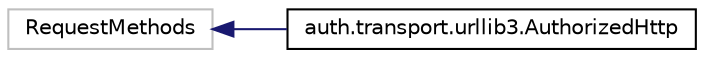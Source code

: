 digraph "Graphical Class Hierarchy"
{
 // LATEX_PDF_SIZE
  edge [fontname="Helvetica",fontsize="10",labelfontname="Helvetica",labelfontsize="10"];
  node [fontname="Helvetica",fontsize="10",shape=record];
  rankdir="LR";
  Node11282 [label="RequestMethods",height=0.2,width=0.4,color="grey75", fillcolor="white", style="filled",tooltip=" "];
  Node11282 -> Node0 [dir="back",color="midnightblue",fontsize="10",style="solid",fontname="Helvetica"];
  Node0 [label="auth.transport.urllib3.AuthorizedHttp",height=0.2,width=0.4,color="black", fillcolor="white", style="filled",URL="$classauth_1_1transport_1_1urllib3_1_1AuthorizedHttp.html",tooltip=" "];
}
